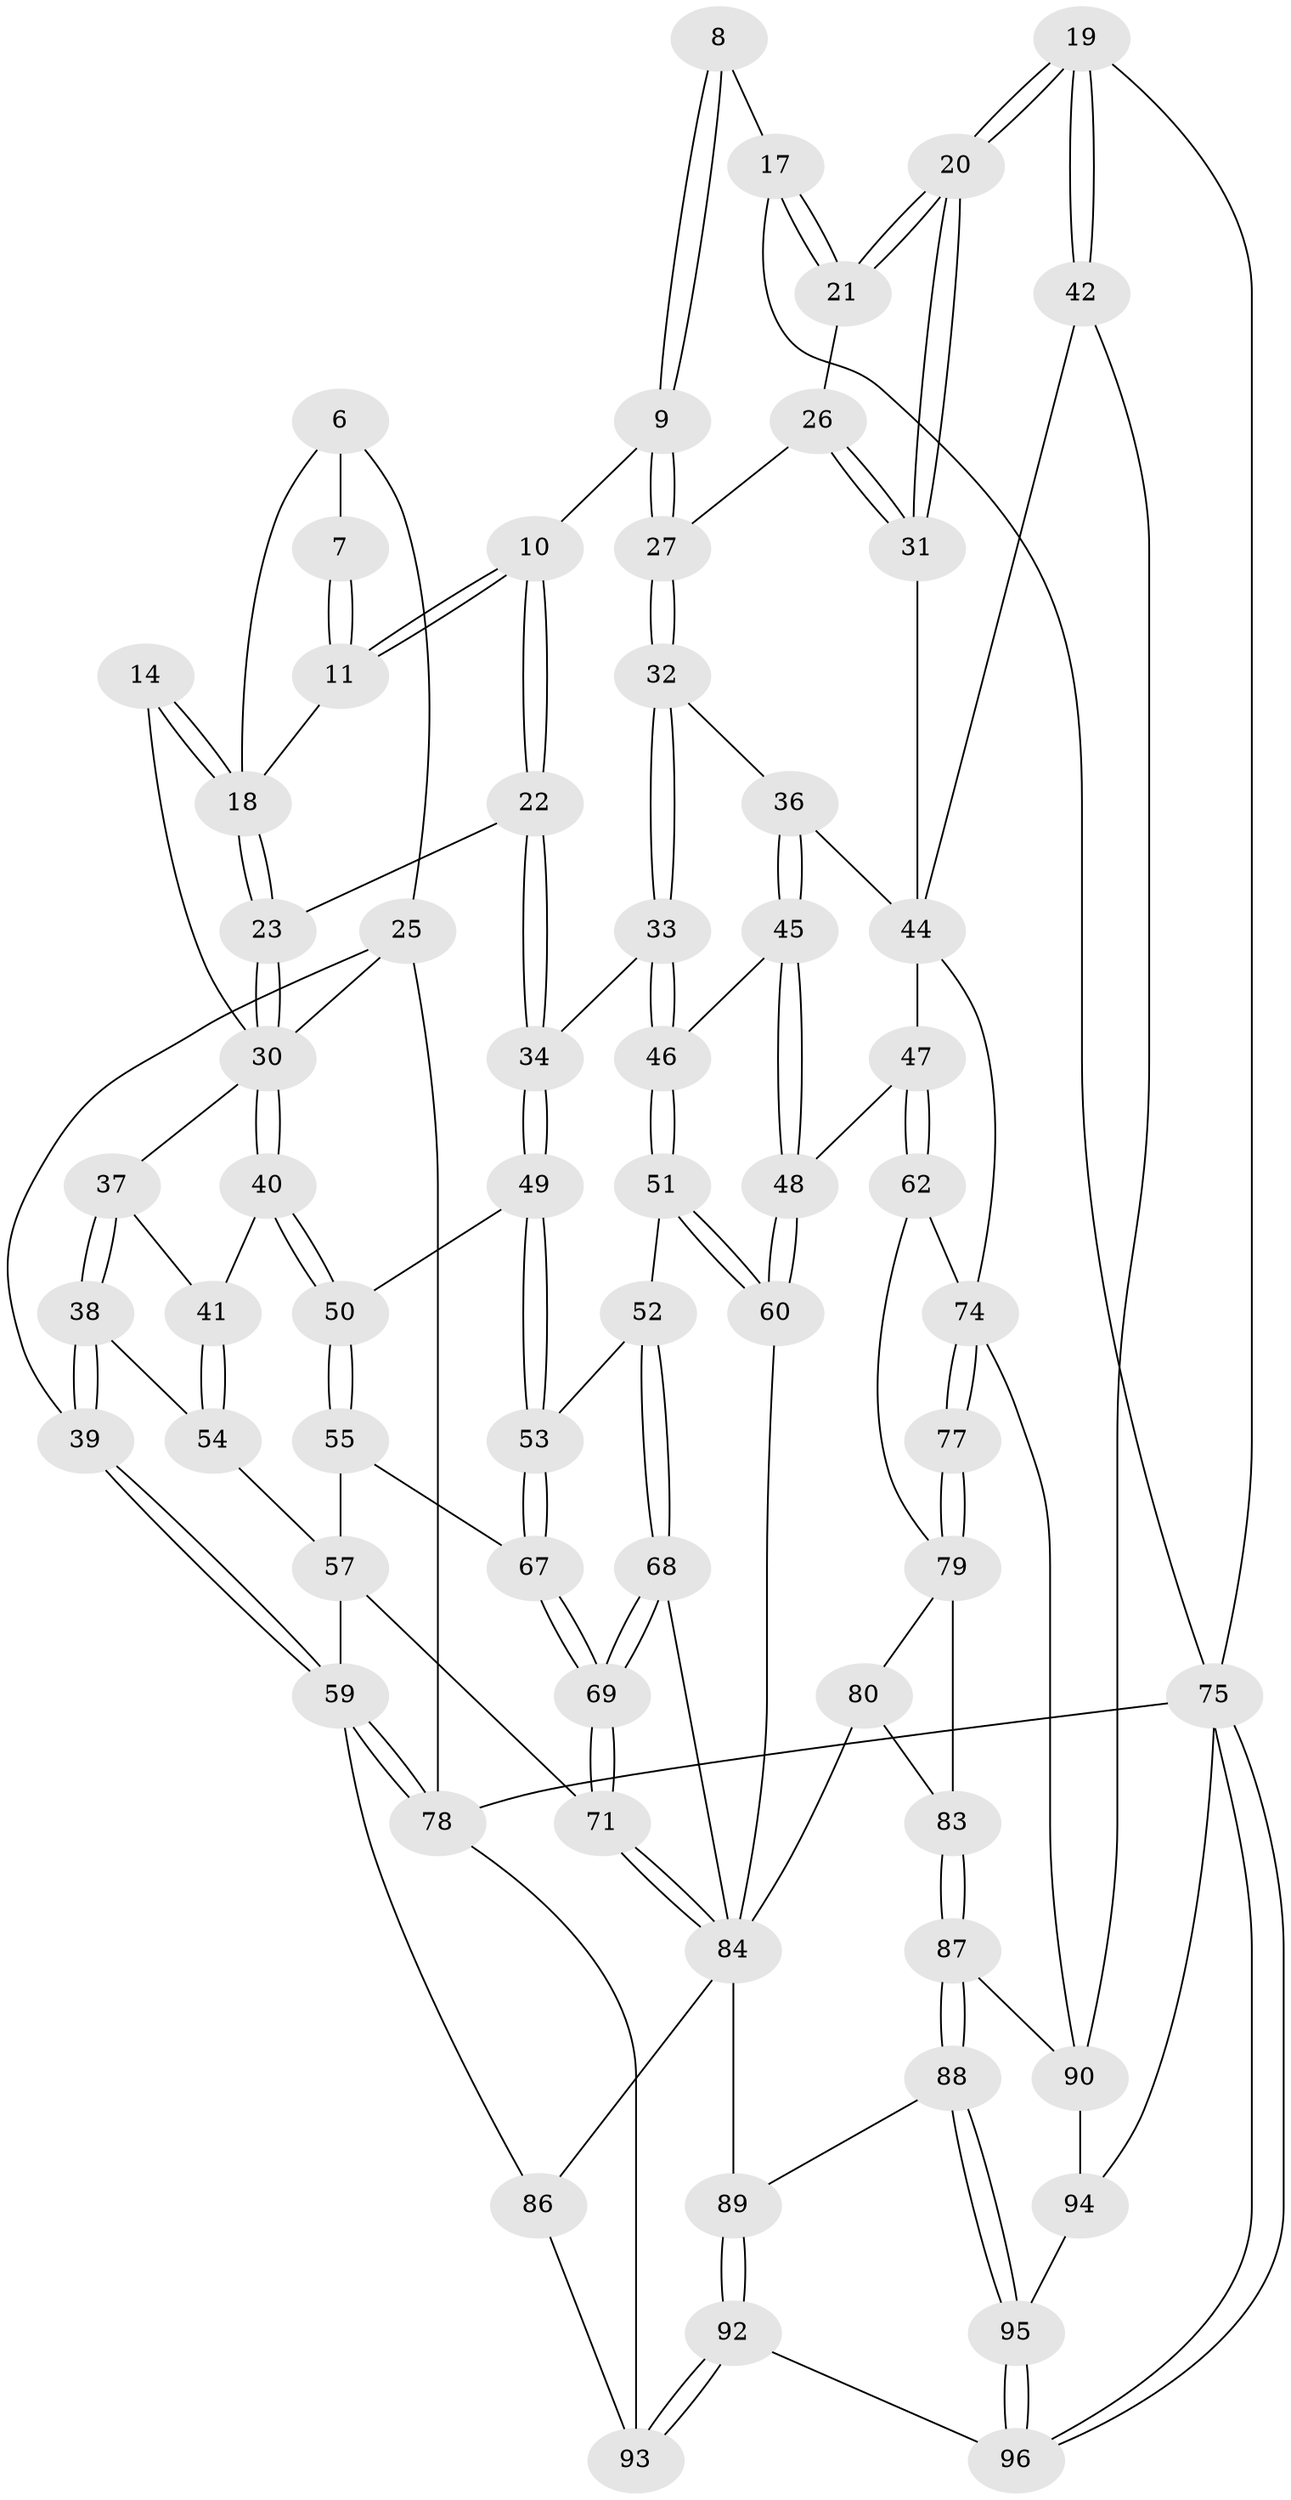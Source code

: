// original degree distribution, {3: 0.020833333333333332, 4: 0.21875, 5: 0.5625, 6: 0.19791666666666666}
// Generated by graph-tools (version 1.1) at 2025/04/03/04/25 22:04:55]
// undirected, 67 vertices, 156 edges
graph export_dot {
graph [start="1"]
  node [color=gray90,style=filled];
  6 [pos="+0.09974604253717588+0"];
  7 [pos="+0.5020029288491463+0"];
  8 [pos="+0.5663252889447027+0.11892762038821478",super="+1"];
  9 [pos="+0.5410940232266775+0.16485867669409263"];
  10 [pos="+0.525472454087345+0.170300619642512"];
  11 [pos="+0.43281307464271734+0.07755138791464579"];
  14 [pos="+0.2814576967976278+0.1233042050879536"];
  17 [pos="+0.7860773279441986+0.010917732365815868",super="+2"];
  18 [pos="+0.3616501332186948+0.23962343659719035",super="+12+13"];
  19 [pos="+1+0.33952991212867256"];
  20 [pos="+0.967424956398874+0.27552913428414194"];
  21 [pos="+0.7869601830653057+0.07241217180360195"];
  22 [pos="+0.46429913077735163+0.3133990377371468"];
  23 [pos="+0.37683852721037364+0.30954816121759765"];
  25 [pos="+0+0.2438454265964324",super="+24"];
  26 [pos="+0.7036098147714969+0.19357366101335943"];
  27 [pos="+0.681636422926052+0.20056596995779608"];
  30 [pos="+0.30510112386169097+0.33536412687612527",super="+28+15+29"];
  31 [pos="+0.7959248011489546+0.3058907320913796"];
  32 [pos="+0.6538002989863834+0.29038609147312255"];
  33 [pos="+0.5020185178343705+0.3395524032127888"];
  34 [pos="+0.46740437629164566+0.31717526124684553"];
  36 [pos="+0.7044915071497738+0.3783167740540315"];
  37 [pos="+0.10350879034611041+0.21971674951303363"];
  38 [pos="+0.014850865863715531+0.41267996287748904"];
  39 [pos="+0+0.4777330503788727"];
  40 [pos="+0.3032769039207737+0.33788709052372545"];
  41 [pos="+0.1721987793389094+0.3986035249232243"];
  42 [pos="+1+0.400279538426279"];
  44 [pos="+0.8248853365766996+0.462472142830929",super="+43+35"];
  45 [pos="+0.6996818591107625+0.38363289868013517"];
  46 [pos="+0.5947429162654595+0.4512160955865841"];
  47 [pos="+0.7750119647940348+0.5103126130503426"];
  48 [pos="+0.7578523985053507+0.5126494210124752"];
  49 [pos="+0.41725744652079916+0.5182037855581351"];
  50 [pos="+0.3285044744220418+0.49048943844542386"];
  51 [pos="+0.5951128370910771+0.4891541379934046"];
  52 [pos="+0.4457060547987657+0.548199910226213"];
  53 [pos="+0.4271022380490024+0.5310653959198559"];
  54 [pos="+0.17170389818208892+0.39914187170587606"];
  55 [pos="+0.2622746130169414+0.5561446171807181"];
  57 [pos="+0.1284662216383024+0.6542618579283095",super="+56"];
  59 [pos="+0+0.7208093712682356",super="+58"];
  60 [pos="+0.6463489454551259+0.5683551058678857"];
  62 [pos="+0.8377389218990318+0.6136427112245657"];
  67 [pos="+0.3199405584747824+0.5995244955451916"];
  68 [pos="+0.44564888478009307+0.5961409883486526"];
  69 [pos="+0.38228202136044265+0.6841269210021259"];
  71 [pos="+0.3814736551930824+0.6897226058655908"];
  74 [pos="+1+0.8440434037202538",super="+61"];
  75 [pos="+1+1",super="+3"];
  77 [pos="+0.9071910408881083+0.7612228836150572"];
  78 [pos="+0+1",super="+4"];
  79 [pos="+0.7979361641206676+0.7847208413045138",super="+64+63"];
  80 [pos="+0.7389836716808286+0.7031011418136518",super="+65"];
  83 [pos="+0.7808554627016475+0.7936504319074154"];
  84 [pos="+0.4030535387368911+0.783744433589681",super="+82+70+66"];
  86 [pos="+0.2081071318355821+0.7657425068878222",super="+85"];
  87 [pos="+0.7398143953850931+0.860764150234341"];
  88 [pos="+0.6459665141449221+0.8638948826737248"];
  89 [pos="+0.6266589609592158+0.8541042628591786"];
  90 [pos="+0.784987458280839+0.8857757627045934",super="+73+72"];
  92 [pos="+0.3642812881671273+1"];
  93 [pos="+0.28999815480978314+1",super="+91"];
  94 [pos="+0.7840693674449984+0.9730890091446769",super="+76"];
  95 [pos="+0.7211140859641727+1"];
  96 [pos="+0.7223257210208659+1"];
  6 -- 7;
  6 -- 18;
  6 -- 25;
  7 -- 11;
  7 -- 11;
  8 -- 9;
  8 -- 9;
  8 -- 17 [weight=2];
  9 -- 10;
  9 -- 27;
  9 -- 27;
  10 -- 11;
  10 -- 11;
  10 -- 22;
  10 -- 22;
  11 -- 18;
  14 -- 18 [weight=2];
  14 -- 18;
  14 -- 30;
  17 -- 21;
  17 -- 21;
  17 -- 75;
  18 -- 23;
  18 -- 23;
  19 -- 20;
  19 -- 20;
  19 -- 42;
  19 -- 42;
  19 -- 75;
  20 -- 21;
  20 -- 21;
  20 -- 31;
  20 -- 31;
  21 -- 26;
  22 -- 23;
  22 -- 34;
  22 -- 34;
  23 -- 30;
  23 -- 30;
  25 -- 39;
  25 -- 78 [weight=2];
  25 -- 30 [weight=2];
  26 -- 27;
  26 -- 31;
  26 -- 31;
  27 -- 32;
  27 -- 32;
  30 -- 40;
  30 -- 40;
  30 -- 37;
  31 -- 44;
  32 -- 33;
  32 -- 33;
  32 -- 36;
  33 -- 34;
  33 -- 46;
  33 -- 46;
  34 -- 49;
  34 -- 49;
  36 -- 45;
  36 -- 45;
  36 -- 44;
  37 -- 38;
  37 -- 38;
  37 -- 41;
  38 -- 39;
  38 -- 39;
  38 -- 54;
  39 -- 59;
  39 -- 59;
  40 -- 41;
  40 -- 50;
  40 -- 50;
  41 -- 54;
  41 -- 54;
  42 -- 90;
  42 -- 44;
  44 -- 47;
  44 -- 74;
  45 -- 46;
  45 -- 48;
  45 -- 48;
  46 -- 51;
  46 -- 51;
  47 -- 48;
  47 -- 62;
  47 -- 62;
  48 -- 60;
  48 -- 60;
  49 -- 50;
  49 -- 53;
  49 -- 53;
  50 -- 55;
  50 -- 55;
  51 -- 52;
  51 -- 60;
  51 -- 60;
  52 -- 53;
  52 -- 68;
  52 -- 68;
  53 -- 67;
  53 -- 67;
  54 -- 57;
  55 -- 67;
  55 -- 57;
  57 -- 71;
  57 -- 59;
  59 -- 78;
  59 -- 78;
  59 -- 86;
  60 -- 84;
  62 -- 79;
  62 -- 74;
  67 -- 69;
  67 -- 69;
  68 -- 69;
  68 -- 69;
  68 -- 84;
  69 -- 71;
  69 -- 71;
  71 -- 84;
  71 -- 84;
  74 -- 77;
  74 -- 77;
  74 -- 90;
  75 -- 96;
  75 -- 96;
  75 -- 78 [weight=2];
  75 -- 94;
  77 -- 79 [weight=2];
  77 -- 79;
  78 -- 93;
  79 -- 83;
  79 -- 80;
  80 -- 83;
  80 -- 84 [weight=2];
  83 -- 87;
  83 -- 87;
  84 -- 86;
  84 -- 89;
  86 -- 93 [weight=2];
  87 -- 88;
  87 -- 88;
  87 -- 90;
  88 -- 89;
  88 -- 95;
  88 -- 95;
  89 -- 92;
  89 -- 92;
  90 -- 94 [weight=2];
  92 -- 93;
  92 -- 93;
  92 -- 96;
  94 -- 95;
  95 -- 96;
  95 -- 96;
}
